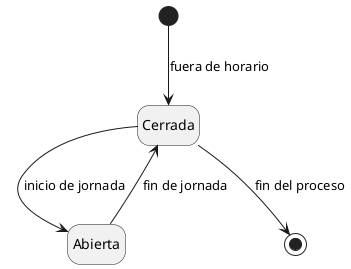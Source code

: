 @startuml DdE_Universidad
hide empty description

[*] --> Cerrada : fuera de horario

Cerrada --> Abierta : inicio de jornada
Abierta --> Cerrada : fin de jornada

Cerrada --> [*] : fin del proceso

@enduml
